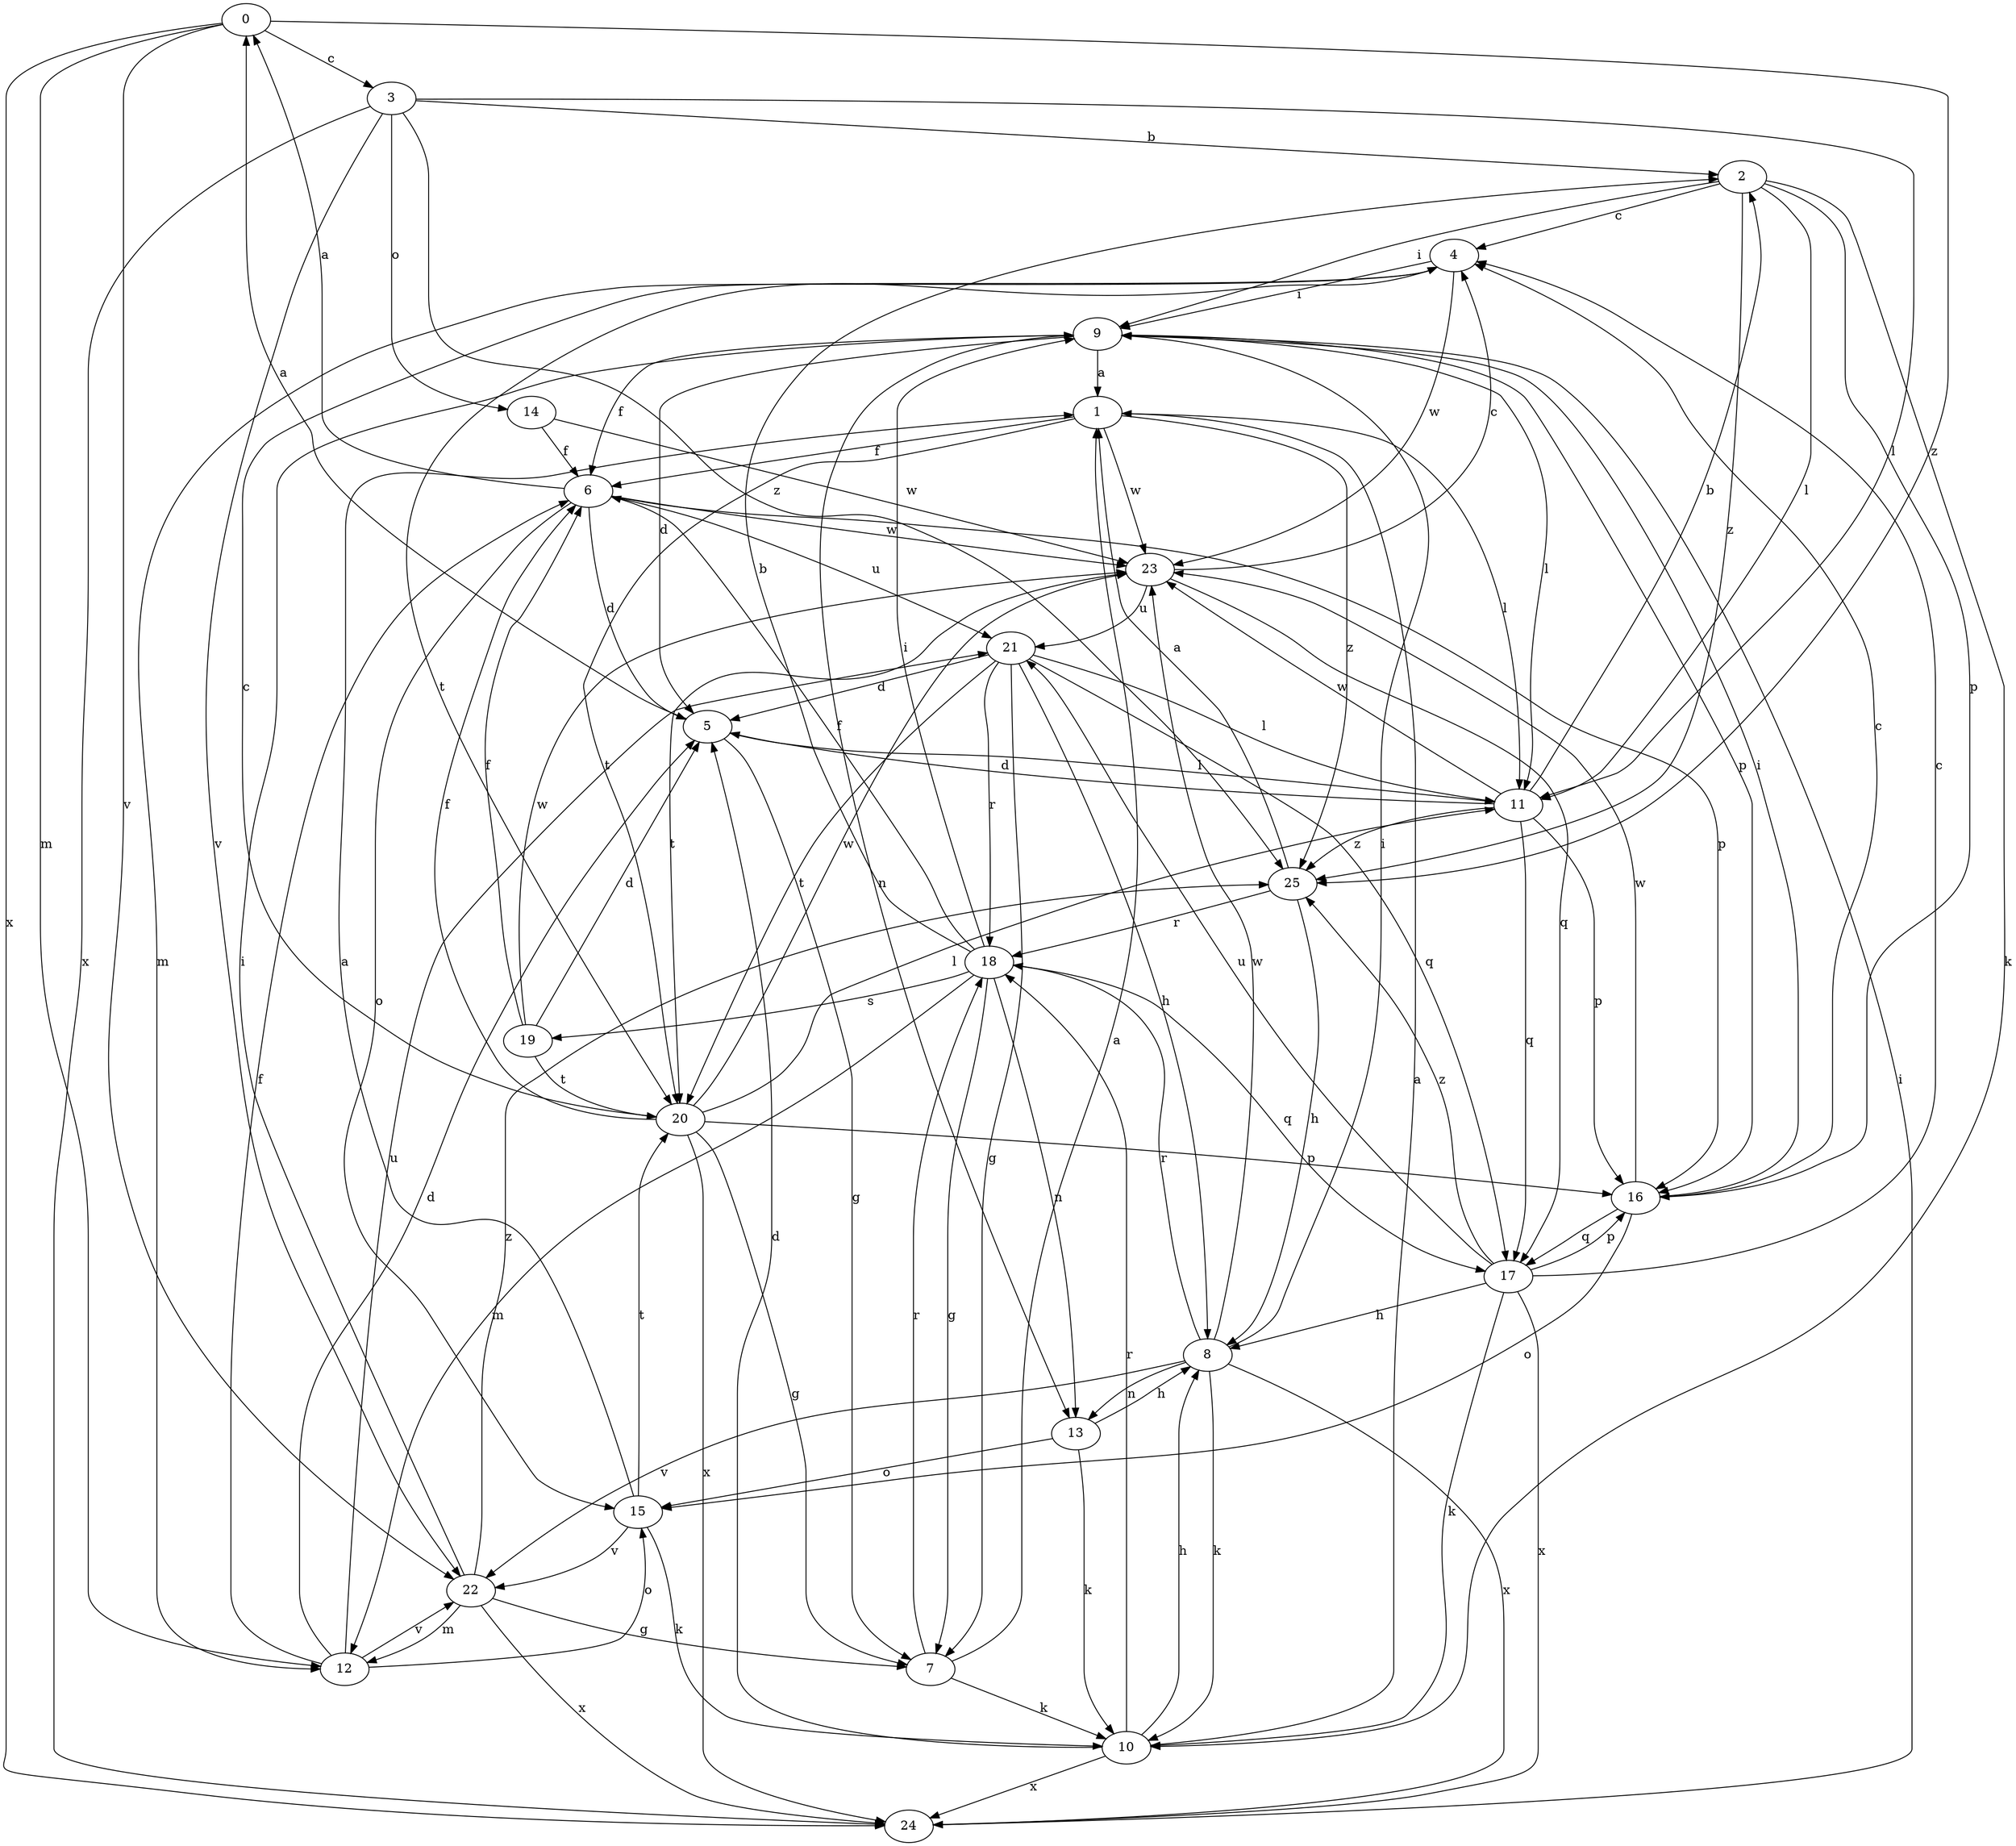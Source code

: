 strict digraph  {
0;
1;
2;
3;
4;
5;
6;
7;
8;
9;
10;
11;
12;
13;
14;
15;
16;
17;
18;
19;
20;
21;
22;
23;
24;
25;
0 -> 3  [label=c];
0 -> 12  [label=m];
0 -> 22  [label=v];
0 -> 24  [label=x];
0 -> 25  [label=z];
1 -> 6  [label=f];
1 -> 11  [label=l];
1 -> 20  [label=t];
1 -> 23  [label=w];
1 -> 25  [label=z];
2 -> 4  [label=c];
2 -> 9  [label=i];
2 -> 10  [label=k];
2 -> 11  [label=l];
2 -> 16  [label=p];
2 -> 25  [label=z];
3 -> 2  [label=b];
3 -> 11  [label=l];
3 -> 14  [label=o];
3 -> 22  [label=v];
3 -> 24  [label=x];
3 -> 25  [label=z];
4 -> 9  [label=i];
4 -> 12  [label=m];
4 -> 20  [label=t];
4 -> 23  [label=w];
5 -> 0  [label=a];
5 -> 7  [label=g];
5 -> 11  [label=l];
6 -> 0  [label=a];
6 -> 5  [label=d];
6 -> 15  [label=o];
6 -> 16  [label=p];
6 -> 21  [label=u];
6 -> 23  [label=w];
7 -> 1  [label=a];
7 -> 10  [label=k];
7 -> 18  [label=r];
8 -> 9  [label=i];
8 -> 10  [label=k];
8 -> 13  [label=n];
8 -> 18  [label=r];
8 -> 22  [label=v];
8 -> 23  [label=w];
8 -> 24  [label=x];
9 -> 1  [label=a];
9 -> 5  [label=d];
9 -> 6  [label=f];
9 -> 11  [label=l];
9 -> 13  [label=n];
9 -> 16  [label=p];
10 -> 1  [label=a];
10 -> 5  [label=d];
10 -> 8  [label=h];
10 -> 18  [label=r];
10 -> 24  [label=x];
11 -> 2  [label=b];
11 -> 5  [label=d];
11 -> 16  [label=p];
11 -> 17  [label=q];
11 -> 23  [label=w];
11 -> 25  [label=z];
12 -> 5  [label=d];
12 -> 6  [label=f];
12 -> 15  [label=o];
12 -> 21  [label=u];
12 -> 22  [label=v];
13 -> 8  [label=h];
13 -> 10  [label=k];
13 -> 15  [label=o];
14 -> 6  [label=f];
14 -> 23  [label=w];
15 -> 1  [label=a];
15 -> 10  [label=k];
15 -> 20  [label=t];
15 -> 22  [label=v];
16 -> 4  [label=c];
16 -> 9  [label=i];
16 -> 15  [label=o];
16 -> 17  [label=q];
16 -> 23  [label=w];
17 -> 4  [label=c];
17 -> 8  [label=h];
17 -> 10  [label=k];
17 -> 16  [label=p];
17 -> 21  [label=u];
17 -> 24  [label=x];
17 -> 25  [label=z];
18 -> 2  [label=b];
18 -> 6  [label=f];
18 -> 7  [label=g];
18 -> 9  [label=i];
18 -> 12  [label=m];
18 -> 13  [label=n];
18 -> 17  [label=q];
18 -> 19  [label=s];
19 -> 5  [label=d];
19 -> 6  [label=f];
19 -> 20  [label=t];
19 -> 23  [label=w];
20 -> 4  [label=c];
20 -> 6  [label=f];
20 -> 7  [label=g];
20 -> 11  [label=l];
20 -> 16  [label=p];
20 -> 23  [label=w];
20 -> 24  [label=x];
21 -> 5  [label=d];
21 -> 7  [label=g];
21 -> 8  [label=h];
21 -> 11  [label=l];
21 -> 17  [label=q];
21 -> 18  [label=r];
21 -> 20  [label=t];
22 -> 7  [label=g];
22 -> 9  [label=i];
22 -> 12  [label=m];
22 -> 24  [label=x];
22 -> 25  [label=z];
23 -> 4  [label=c];
23 -> 17  [label=q];
23 -> 20  [label=t];
23 -> 21  [label=u];
24 -> 9  [label=i];
25 -> 1  [label=a];
25 -> 8  [label=h];
25 -> 18  [label=r];
}

